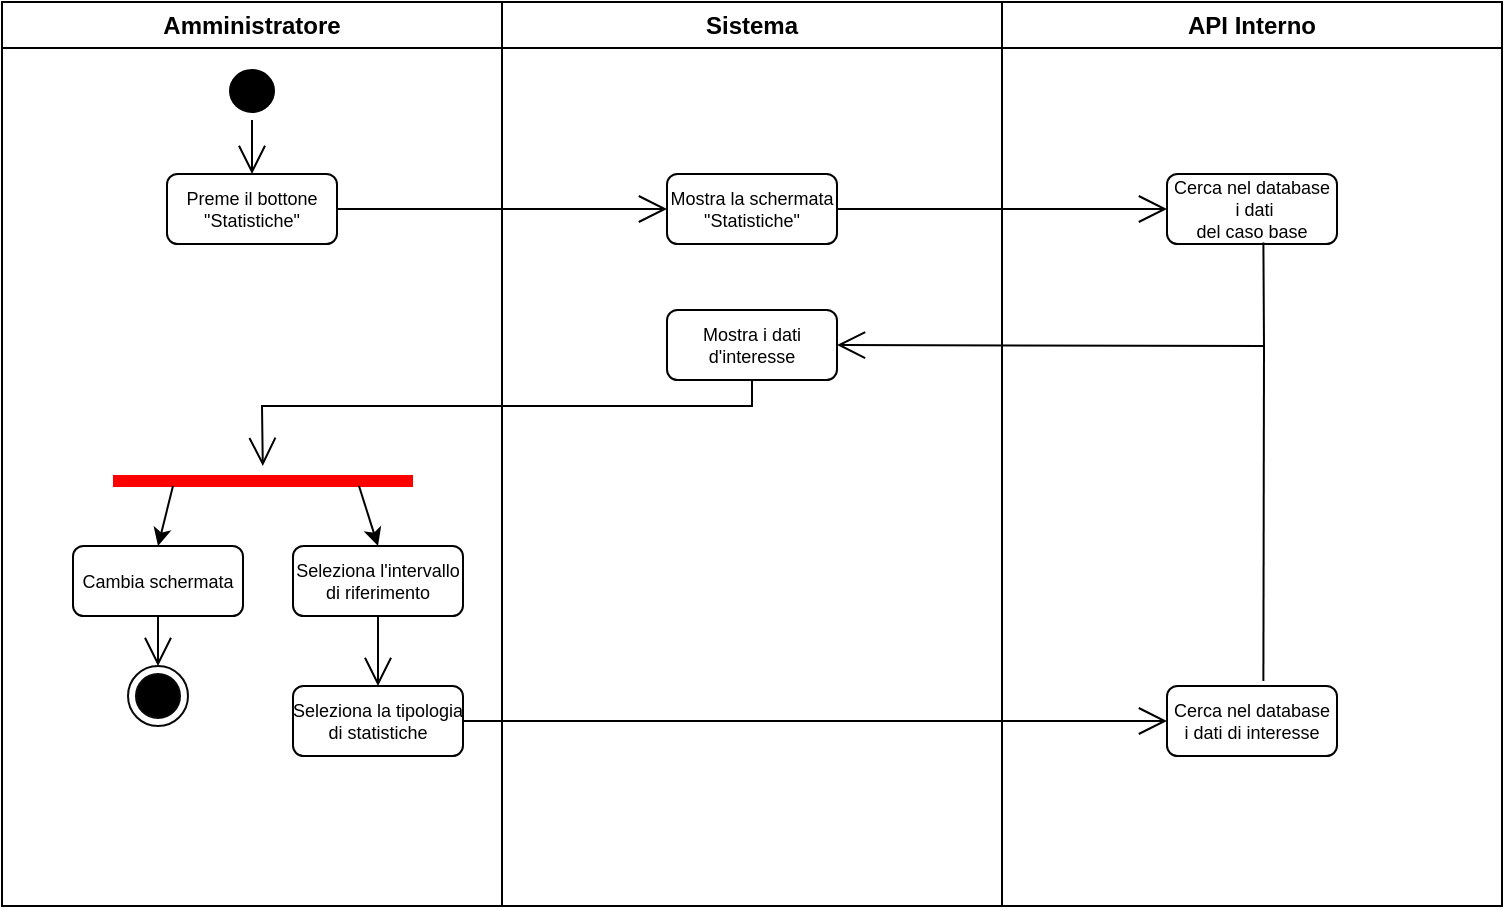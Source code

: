 <mxfile version="20.7.4" type="github">
  <diagram name="Page-1" id="e7e014a7-5840-1c2e-5031-d8a46d1fe8dd">
    <mxGraphModel dx="2049" dy="1137" grid="1" gridSize="10" guides="1" tooltips="1" connect="1" arrows="1" fold="1" page="1" pageScale="1" pageWidth="827" pageHeight="1169" background="none" math="0" shadow="0">
      <root>
        <mxCell id="0" />
        <mxCell id="1" parent="0" />
        <mxCell id="2" value="Amministratore" style="swimlane;whiteSpace=wrap" parent="1" vertex="1">
          <mxGeometry x="39" y="359" width="250" height="452" as="geometry" />
        </mxCell>
        <mxCell id="5" value="" style="ellipse;shape=startState;fillColor=#000000;strokeColor=#000000;" parent="2" vertex="1">
          <mxGeometry x="110" y="30" width="30" height="29" as="geometry" />
        </mxCell>
        <mxCell id="zan8dTlz7hBke7GvO7Kc-41" value="Preme il bottone &#xa;&quot;Statistiche&quot;" style="strokeColor=#000000;fontSize=9;rounded=1;" parent="2" vertex="1">
          <mxGeometry x="82.5" y="86" width="85" height="35" as="geometry" />
        </mxCell>
        <mxCell id="zan8dTlz7hBke7GvO7Kc-43" value="Seleziona l&#39;intervallo&#xa;di riferimento" style="strokeColor=#000000;fontSize=9;rounded=1;" parent="2" vertex="1">
          <mxGeometry x="145.5" y="272" width="85" height="35" as="geometry" />
        </mxCell>
        <mxCell id="zan8dTlz7hBke7GvO7Kc-44" value="Seleziona la tipologia&#xa;di statistiche" style="strokeColor=#000000;fontSize=9;rounded=1;" parent="2" vertex="1">
          <mxGeometry x="145.5" y="342" width="85" height="35" as="geometry" />
        </mxCell>
        <mxCell id="2OiRX3ioeRB9t0XDPjww-50" value="Cambia schermata" style="strokeColor=#000000;fontSize=9;rounded=1;" parent="2" vertex="1">
          <mxGeometry x="35.5" y="272" width="85" height="35" as="geometry" />
        </mxCell>
        <mxCell id="38" value="" style="ellipse;shape=endState;fillColor=#000000;strokeColor=#080808;" parent="2" vertex="1">
          <mxGeometry x="63" y="332" width="30" height="30" as="geometry" />
        </mxCell>
        <mxCell id="b4pGiNFFtESpf6oO74tl-38" value="" style="shape=line;strokeWidth=6;strokeColor=#ff0000;rotation=0;" parent="2" vertex="1">
          <mxGeometry x="55.5" y="232" width="150" height="15" as="geometry" />
        </mxCell>
        <mxCell id="b4pGiNFFtESpf6oO74tl-46" value="" style="endArrow=classic;html=1;rounded=0;entryX=0.5;entryY=0;entryDx=0;entryDy=0;" parent="2" target="2OiRX3ioeRB9t0XDPjww-50" edge="1">
          <mxGeometry width="50" height="50" relative="1" as="geometry">
            <mxPoint x="85.5" y="242" as="sourcePoint" />
            <mxPoint x="93.5" y="272" as="targetPoint" />
          </mxGeometry>
        </mxCell>
        <mxCell id="b4pGiNFFtESpf6oO74tl-47" value="" style="endArrow=classic;html=1;rounded=0;exitX=0.82;exitY=0.667;exitDx=0;exitDy=0;entryX=0.5;entryY=0;entryDx=0;entryDy=0;exitPerimeter=0;" parent="2" source="b4pGiNFFtESpf6oO74tl-38" target="zan8dTlz7hBke7GvO7Kc-43" edge="1">
          <mxGeometry width="50" height="50" relative="1" as="geometry">
            <mxPoint x="145.5" y="262" as="sourcePoint" />
            <mxPoint x="145.5" y="287" as="targetPoint" />
          </mxGeometry>
        </mxCell>
        <mxCell id="R-aIo1MN2vHifxjaxC9q-42" value="" style="endArrow=open;endFill=1;endSize=12;html=1;rounded=0;exitX=0.5;exitY=1;exitDx=0;exitDy=0;entryX=0.5;entryY=0;entryDx=0;entryDy=0;" edge="1" parent="2" source="5" target="zan8dTlz7hBke7GvO7Kc-41">
          <mxGeometry width="160" relative="1" as="geometry">
            <mxPoint x="410" y="282" as="sourcePoint" />
            <mxPoint x="570" y="282" as="targetPoint" />
          </mxGeometry>
        </mxCell>
        <mxCell id="R-aIo1MN2vHifxjaxC9q-45" value="" style="endArrow=open;endFill=1;endSize=12;html=1;rounded=0;exitX=0.5;exitY=1;exitDx=0;exitDy=0;entryX=0.5;entryY=0;entryDx=0;entryDy=0;" edge="1" parent="2" source="zan8dTlz7hBke7GvO7Kc-43" target="zan8dTlz7hBke7GvO7Kc-44">
          <mxGeometry width="160" relative="1" as="geometry">
            <mxPoint x="410" y="282" as="sourcePoint" />
            <mxPoint x="570" y="282" as="targetPoint" />
          </mxGeometry>
        </mxCell>
        <mxCell id="R-aIo1MN2vHifxjaxC9q-46" value="" style="endArrow=open;endFill=1;endSize=12;html=1;rounded=0;exitX=0.5;exitY=1;exitDx=0;exitDy=0;entryX=0.5;entryY=0;entryDx=0;entryDy=0;" edge="1" parent="2" source="2OiRX3ioeRB9t0XDPjww-50" target="38">
          <mxGeometry width="160" relative="1" as="geometry">
            <mxPoint x="410" y="282" as="sourcePoint" />
            <mxPoint x="570" y="282" as="targetPoint" />
          </mxGeometry>
        </mxCell>
        <mxCell id="3" value="Sistema" style="swimlane;whiteSpace=wrap" parent="1" vertex="1">
          <mxGeometry x="289" y="359" width="250" height="452" as="geometry" />
        </mxCell>
        <mxCell id="zan8dTlz7hBke7GvO7Kc-42" value="Mostra la schermata&#xa;&quot;Statistiche&quot;" style="strokeColor=#000000;fontSize=9;rounded=1;" parent="3" vertex="1">
          <mxGeometry x="82.5" y="86" width="85" height="35" as="geometry" />
        </mxCell>
        <mxCell id="b4pGiNFFtESpf6oO74tl-40" value="Mostra i dati&#xa;d&#39;interesse" style="strokeColor=#000000;fontSize=9;rounded=1;" parent="3" vertex="1">
          <mxGeometry x="82.5" y="154" width="85" height="35" as="geometry" />
        </mxCell>
        <mxCell id="4" value="API Interno" style="swimlane;whiteSpace=wrap" parent="1" vertex="1">
          <mxGeometry x="539" y="359" width="250" height="452" as="geometry" />
        </mxCell>
        <mxCell id="zan8dTlz7hBke7GvO7Kc-45" value="Cerca nel database&#xa;i dati di interesse" style="strokeColor=#000000;fontSize=9;rounded=1;" parent="4" vertex="1">
          <mxGeometry x="82.5" y="342" width="85" height="35" as="geometry" />
        </mxCell>
        <mxCell id="b4pGiNFFtESpf6oO74tl-43" value="Cerca nel database&#xa; i dati&#xa;del caso base" style="strokeColor=#000000;fontSize=9;rounded=1;" parent="4" vertex="1">
          <mxGeometry x="82.5" y="86" width="85" height="35" as="geometry" />
        </mxCell>
        <mxCell id="R-aIo1MN2vHifxjaxC9q-38" value="" style="endArrow=open;endFill=1;endSize=12;html=1;rounded=0;exitX=1;exitY=0.5;exitDx=0;exitDy=0;entryX=0;entryY=0.5;entryDx=0;entryDy=0;" edge="1" parent="1" source="zan8dTlz7hBke7GvO7Kc-42" target="b4pGiNFFtESpf6oO74tl-43">
          <mxGeometry width="160" relative="1" as="geometry">
            <mxPoint x="461.5" y="462.16" as="sourcePoint" />
            <mxPoint x="599" y="461" as="targetPoint" />
          </mxGeometry>
        </mxCell>
        <mxCell id="R-aIo1MN2vHifxjaxC9q-39" value="" style="endArrow=open;endFill=1;endSize=12;html=1;rounded=0;exitX=0.567;exitY=0.978;exitDx=0;exitDy=0;exitPerimeter=0;entryX=1;entryY=0.5;entryDx=0;entryDy=0;" edge="1" parent="1" source="b4pGiNFFtESpf6oO74tl-43" target="b4pGiNFFtESpf6oO74tl-40">
          <mxGeometry width="160" relative="1" as="geometry">
            <mxPoint x="449" y="641" as="sourcePoint" />
            <mxPoint x="609" y="641" as="targetPoint" />
            <Array as="points">
              <mxPoint x="670" y="531" />
            </Array>
          </mxGeometry>
        </mxCell>
        <mxCell id="R-aIo1MN2vHifxjaxC9q-40" value="" style="endArrow=none;html=1;rounded=0;entryX=0.567;entryY=-0.07;entryDx=0;entryDy=0;entryPerimeter=0;" edge="1" parent="1" target="zan8dTlz7hBke7GvO7Kc-45">
          <mxGeometry width="50" height="50" relative="1" as="geometry">
            <mxPoint x="670" y="531" as="sourcePoint" />
            <mxPoint x="559" y="611" as="targetPoint" />
          </mxGeometry>
        </mxCell>
        <mxCell id="R-aIo1MN2vHifxjaxC9q-41" value="" style="endArrow=open;endFill=1;endSize=12;html=1;rounded=0;exitX=0.5;exitY=1;exitDx=0;exitDy=0;" edge="1" parent="1" source="b4pGiNFFtESpf6oO74tl-40" target="b4pGiNFFtESpf6oO74tl-38">
          <mxGeometry width="160" relative="1" as="geometry">
            <mxPoint x="449" y="641" as="sourcePoint" />
            <mxPoint x="159" y="581" as="targetPoint" />
            <Array as="points">
              <mxPoint x="414" y="561" />
              <mxPoint x="169" y="561" />
            </Array>
          </mxGeometry>
        </mxCell>
        <mxCell id="R-aIo1MN2vHifxjaxC9q-43" value="" style="endArrow=open;endFill=1;endSize=12;html=1;rounded=0;exitX=1;exitY=0.5;exitDx=0;exitDy=0;entryX=0;entryY=0.5;entryDx=0;entryDy=0;" edge="1" parent="1" source="zan8dTlz7hBke7GvO7Kc-41" target="zan8dTlz7hBke7GvO7Kc-42">
          <mxGeometry width="160" relative="1" as="geometry">
            <mxPoint x="449" y="641" as="sourcePoint" />
            <mxPoint x="609" y="641" as="targetPoint" />
          </mxGeometry>
        </mxCell>
        <mxCell id="R-aIo1MN2vHifxjaxC9q-47" value="" style="endArrow=open;endFill=1;endSize=12;html=1;rounded=0;exitX=1;exitY=0.5;exitDx=0;exitDy=0;entryX=0;entryY=0.5;entryDx=0;entryDy=0;" edge="1" parent="1" source="zan8dTlz7hBke7GvO7Kc-44" target="zan8dTlz7hBke7GvO7Kc-45">
          <mxGeometry width="160" relative="1" as="geometry">
            <mxPoint x="449" y="641" as="sourcePoint" />
            <mxPoint x="609" y="641" as="targetPoint" />
          </mxGeometry>
        </mxCell>
      </root>
    </mxGraphModel>
  </diagram>
</mxfile>
